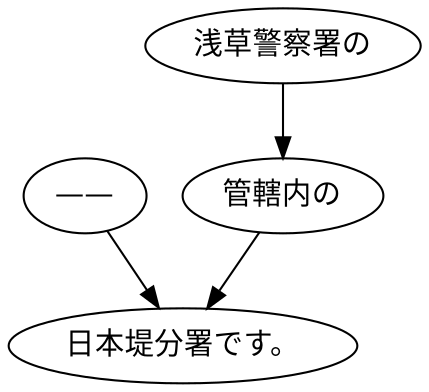 digraph graph6243 {
	node0 [label="——"];
	node1 [label="浅草警察署の"];
	node2 [label="管轄内の"];
	node3 [label="日本堤分署です。"];
	node0 -> node3;
	node1 -> node2;
	node2 -> node3;
}
